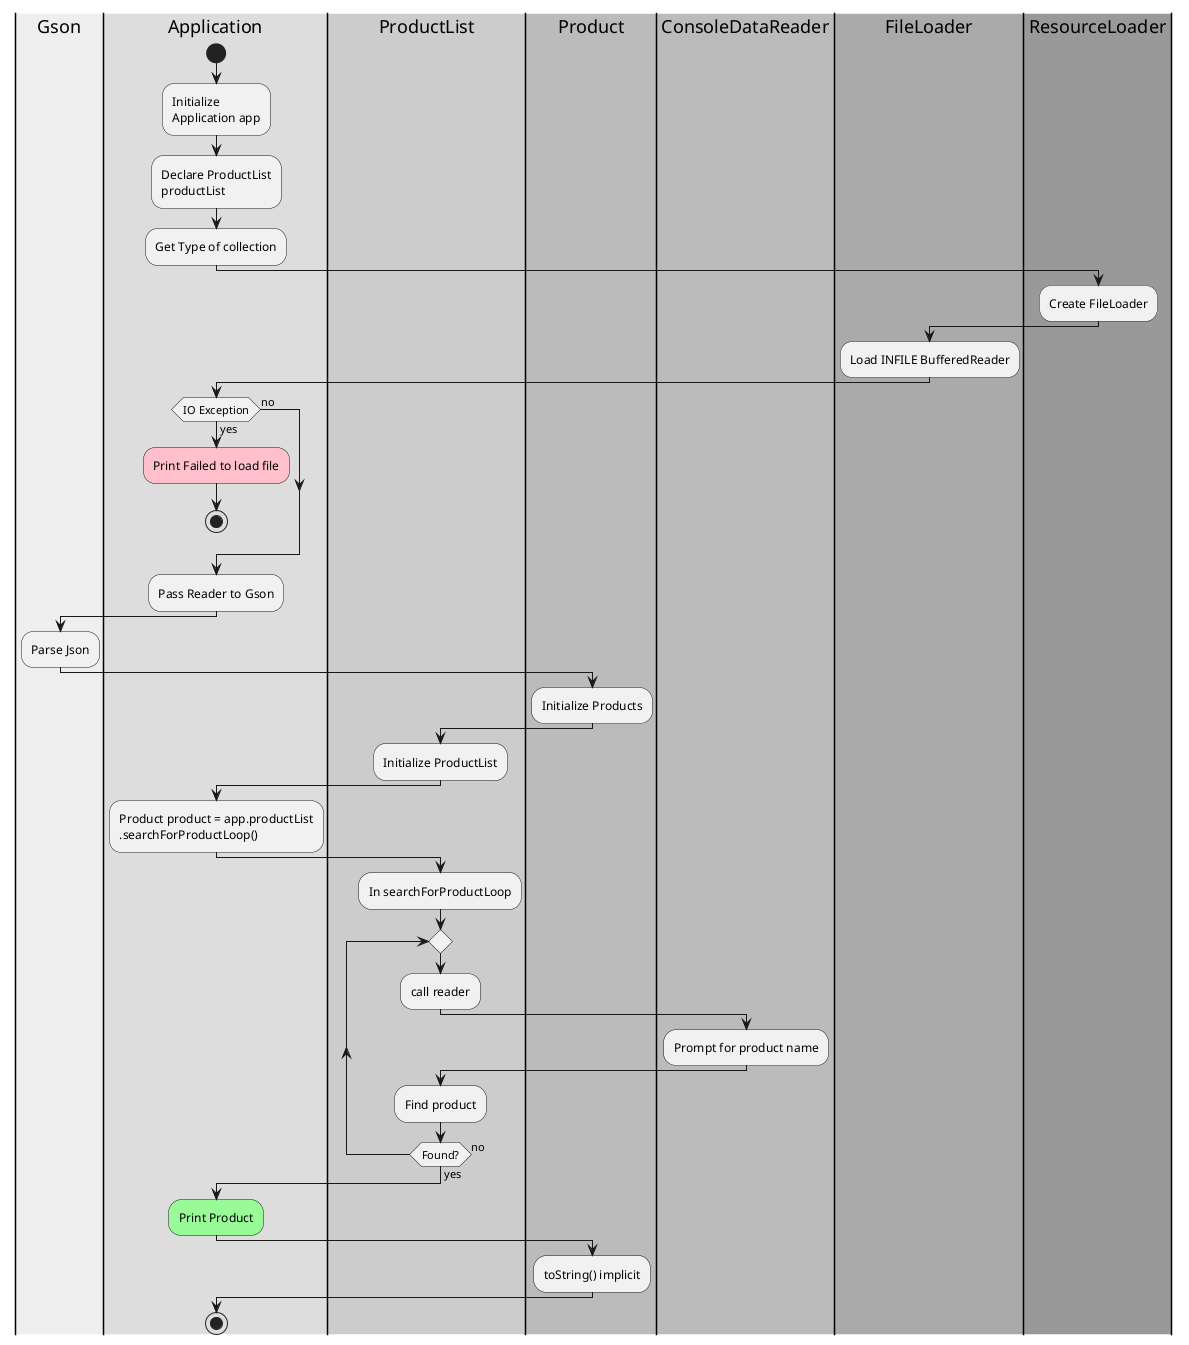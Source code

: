 @startuml

|#EEE|Gson|
|#DDD|Application|
|#CCC|ProductList|
|#BBB|Product|
|#BBB|ConsoleDataReader|
|#AAA|FileLoader|
|#999|ResourceLoader|
|Application|
start
:Initialize
Application app;
:Declare ProductList
productList;
:Get Type of collection;
|ResourceLoader|
:Create FileLoader;
|FileLoader|
:Load INFILE BufferedReader;
|Application|
if (IO Exception) then (no)

else (yes)
    #pink:Print Failed to load file;
    stop
endif
:Pass Reader to Gson;
|Gson|
:Parse Json;
|Product|
:Initialize Products;
|ProductList|
:Initialize ProductList;
|Application|
:Product product = app.productList
.searchForProductLoop();
|ProductList|
:In searchForProductLoop;
repeat
:call reader;
|ConsoleDataReader|
:Prompt for product name;
|ProductList|
:Find product;
repeat while (Found?) is (no) not (yes)
|Application|
#palegreen:Print Product;
|Product|
:toString() implicit;
|Application|
stop

@enduml
